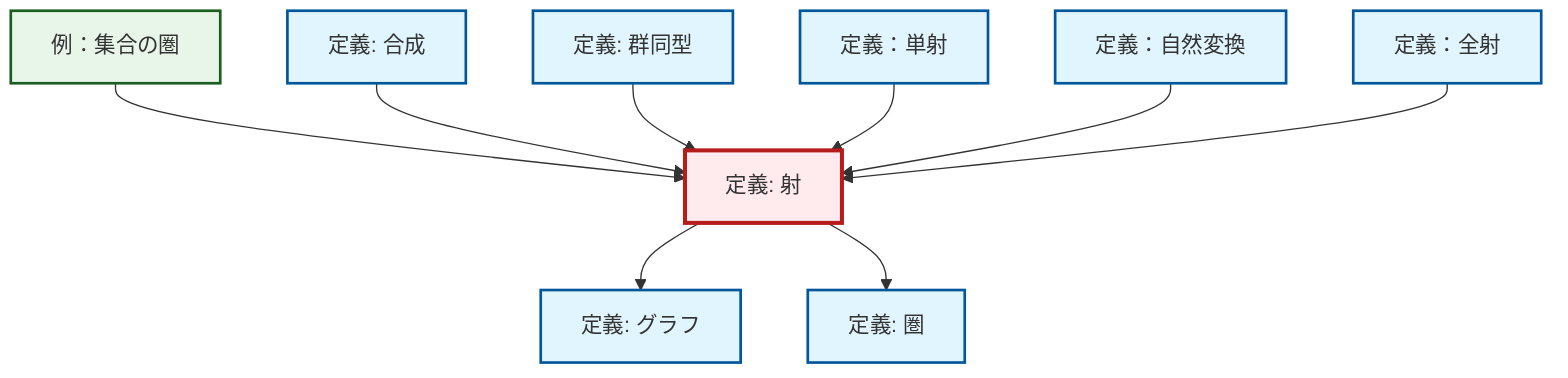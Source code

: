 graph TD
    classDef definition fill:#e1f5fe,stroke:#01579b,stroke-width:2px
    classDef theorem fill:#f3e5f5,stroke:#4a148c,stroke-width:2px
    classDef axiom fill:#fff3e0,stroke:#e65100,stroke-width:2px
    classDef example fill:#e8f5e9,stroke:#1b5e20,stroke-width:2px
    classDef current fill:#ffebee,stroke:#b71c1c,stroke-width:3px
    def-composition["定義: 合成"]:::definition
    def-natural-transformation["定義：自然変換"]:::definition
    def-category["定義: 圏"]:::definition
    def-graph["定義: グラフ"]:::definition
    def-epimorphism["定義：全射"]:::definition
    def-isomorphism["定義: 群同型"]:::definition
    def-morphism["定義: 射"]:::definition
    def-monomorphism["定義：単射"]:::definition
    ex-set-category["例：集合の圏"]:::example
    ex-set-category --> def-morphism
    def-composition --> def-morphism
    def-morphism --> def-graph
    def-isomorphism --> def-morphism
    def-monomorphism --> def-morphism
    def-natural-transformation --> def-morphism
    def-morphism --> def-category
    def-epimorphism --> def-morphism
    class def-morphism current